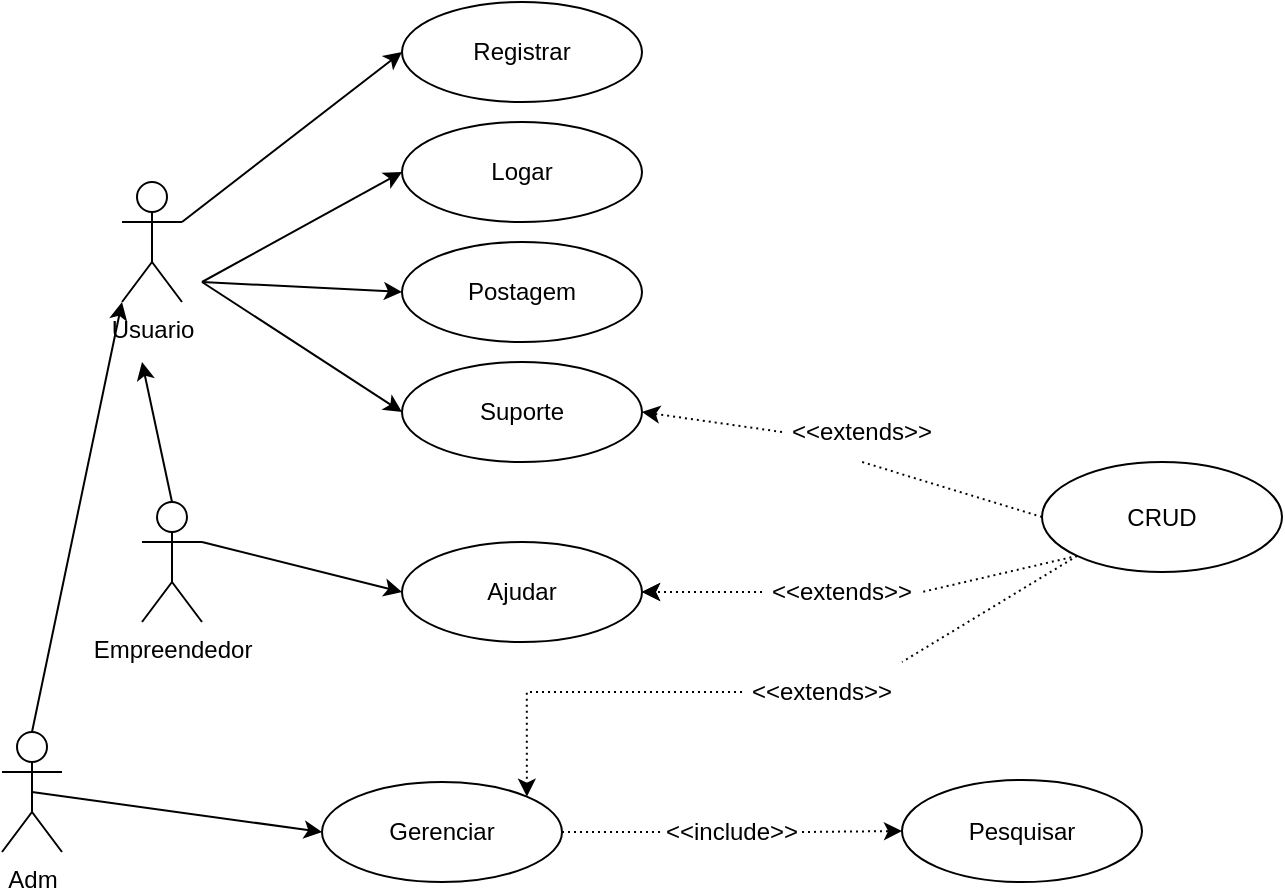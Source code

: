 <mxfile version="20.0.1" type="github">
  <diagram id="C5RBs43oDa-KdzZeNtuy" name="Page-1">
    <mxGraphModel dx="868" dy="431" grid="1" gridSize="10" guides="1" tooltips="1" connect="1" arrows="1" fold="1" page="1" pageScale="1" pageWidth="827" pageHeight="1169" math="0" shadow="0">
      <root>
        <mxCell id="WIyWlLk6GJQsqaUBKTNV-0" />
        <mxCell id="WIyWlLk6GJQsqaUBKTNV-1" parent="WIyWlLk6GJQsqaUBKTNV-0" />
        <mxCell id="YiZLs2Q_2h2SkTpLtw9B-10" value="Usuario" style="shape=umlActor;verticalLabelPosition=bottom;verticalAlign=top;html=1;outlineConnect=0;" parent="WIyWlLk6GJQsqaUBKTNV-1" vertex="1">
          <mxGeometry x="120" y="200" width="30" height="60" as="geometry" />
        </mxCell>
        <mxCell id="YiZLs2Q_2h2SkTpLtw9B-11" value="Adm" style="shape=umlActor;verticalLabelPosition=bottom;verticalAlign=top;html=1;outlineConnect=0;" parent="WIyWlLk6GJQsqaUBKTNV-1" vertex="1">
          <mxGeometry x="60" y="475" width="30" height="60" as="geometry" />
        </mxCell>
        <mxCell id="YiZLs2Q_2h2SkTpLtw9B-13" value="Registrar" style="ellipse;whiteSpace=wrap;html=1;verticalAlign=middle;align=center;" parent="WIyWlLk6GJQsqaUBKTNV-1" vertex="1">
          <mxGeometry x="260" y="110" width="120" height="50" as="geometry" />
        </mxCell>
        <mxCell id="YiZLs2Q_2h2SkTpLtw9B-18" value="Logar" style="ellipse;whiteSpace=wrap;html=1;" parent="WIyWlLk6GJQsqaUBKTNV-1" vertex="1">
          <mxGeometry x="260" y="170" width="120" height="50" as="geometry" />
        </mxCell>
        <mxCell id="YiZLs2Q_2h2SkTpLtw9B-22" value="Postagem" style="ellipse;whiteSpace=wrap;html=1;" parent="WIyWlLk6GJQsqaUBKTNV-1" vertex="1">
          <mxGeometry x="260" y="230" width="120" height="50" as="geometry" />
        </mxCell>
        <mxCell id="YiZLs2Q_2h2SkTpLtw9B-27" value="Suporte" style="ellipse;whiteSpace=wrap;html=1;" parent="WIyWlLk6GJQsqaUBKTNV-1" vertex="1">
          <mxGeometry x="260" y="290" width="120" height="50" as="geometry" />
        </mxCell>
        <mxCell id="YiZLs2Q_2h2SkTpLtw9B-28" value="Empreendedor" style="shape=umlActor;verticalLabelPosition=bottom;verticalAlign=top;html=1;outlineConnect=0;" parent="WIyWlLk6GJQsqaUBKTNV-1" vertex="1">
          <mxGeometry x="130" y="360" width="30" height="60" as="geometry" />
        </mxCell>
        <mxCell id="YiZLs2Q_2h2SkTpLtw9B-33" value="" style="endArrow=classic;html=1;rounded=0;exitX=0.5;exitY=0;exitDx=0;exitDy=0;exitPerimeter=0;entryX=0;entryY=1;entryDx=0;entryDy=0;entryPerimeter=0;" parent="WIyWlLk6GJQsqaUBKTNV-1" source="YiZLs2Q_2h2SkTpLtw9B-11" target="YiZLs2Q_2h2SkTpLtw9B-10" edge="1">
          <mxGeometry width="50" height="50" relative="1" as="geometry">
            <mxPoint x="60" y="420" as="sourcePoint" />
            <mxPoint x="110" y="290" as="targetPoint" />
          </mxGeometry>
        </mxCell>
        <mxCell id="YiZLs2Q_2h2SkTpLtw9B-36" value="" style="endArrow=classic;html=1;rounded=0;entryX=0;entryY=0.5;entryDx=0;entryDy=0;exitX=1;exitY=0.333;exitDx=0;exitDy=0;exitPerimeter=0;" parent="WIyWlLk6GJQsqaUBKTNV-1" source="YiZLs2Q_2h2SkTpLtw9B-10" target="YiZLs2Q_2h2SkTpLtw9B-13" edge="1">
          <mxGeometry width="50" height="50" relative="1" as="geometry">
            <mxPoint x="160" y="225" as="sourcePoint" />
            <mxPoint x="210" y="175" as="targetPoint" />
          </mxGeometry>
        </mxCell>
        <mxCell id="YiZLs2Q_2h2SkTpLtw9B-37" value="" style="endArrow=classic;html=1;rounded=0;entryX=0;entryY=0.5;entryDx=0;entryDy=0;" parent="WIyWlLk6GJQsqaUBKTNV-1" target="YiZLs2Q_2h2SkTpLtw9B-18" edge="1">
          <mxGeometry width="50" height="50" relative="1" as="geometry">
            <mxPoint x="160" y="250" as="sourcePoint" />
            <mxPoint x="210" y="200" as="targetPoint" />
            <Array as="points" />
          </mxGeometry>
        </mxCell>
        <mxCell id="YiZLs2Q_2h2SkTpLtw9B-38" value="" style="endArrow=classic;html=1;rounded=0;entryX=0;entryY=0.5;entryDx=0;entryDy=0;" parent="WIyWlLk6GJQsqaUBKTNV-1" target="YiZLs2Q_2h2SkTpLtw9B-22" edge="1">
          <mxGeometry width="50" height="50" relative="1" as="geometry">
            <mxPoint x="160" y="250" as="sourcePoint" />
            <mxPoint x="210" y="200" as="targetPoint" />
          </mxGeometry>
        </mxCell>
        <mxCell id="YiZLs2Q_2h2SkTpLtw9B-39" value="" style="endArrow=classic;html=1;rounded=0;entryX=0;entryY=0.5;entryDx=0;entryDy=0;" parent="WIyWlLk6GJQsqaUBKTNV-1" target="YiZLs2Q_2h2SkTpLtw9B-27" edge="1">
          <mxGeometry width="50" height="50" relative="1" as="geometry">
            <mxPoint x="160" y="250" as="sourcePoint" />
            <mxPoint x="430" y="300" as="targetPoint" />
          </mxGeometry>
        </mxCell>
        <mxCell id="YiZLs2Q_2h2SkTpLtw9B-40" value="Ajudar" style="ellipse;whiteSpace=wrap;html=1;" parent="WIyWlLk6GJQsqaUBKTNV-1" vertex="1">
          <mxGeometry x="260" y="380" width="120" height="50" as="geometry" />
        </mxCell>
        <mxCell id="YiZLs2Q_2h2SkTpLtw9B-41" value="" style="endArrow=classic;html=1;rounded=0;exitX=1;exitY=0.333;exitDx=0;exitDy=0;exitPerimeter=0;entryX=0;entryY=0.5;entryDx=0;entryDy=0;" parent="WIyWlLk6GJQsqaUBKTNV-1" source="YiZLs2Q_2h2SkTpLtw9B-28" target="YiZLs2Q_2h2SkTpLtw9B-40" edge="1">
          <mxGeometry width="50" height="50" relative="1" as="geometry">
            <mxPoint x="380" y="350" as="sourcePoint" />
            <mxPoint x="430" y="300" as="targetPoint" />
          </mxGeometry>
        </mxCell>
        <mxCell id="YiZLs2Q_2h2SkTpLtw9B-42" value="Gerenciar" style="ellipse;whiteSpace=wrap;html=1;" parent="WIyWlLk6GJQsqaUBKTNV-1" vertex="1">
          <mxGeometry x="220" y="500" width="120" height="50" as="geometry" />
        </mxCell>
        <mxCell id="YiZLs2Q_2h2SkTpLtw9B-43" value="" style="endArrow=classic;html=1;rounded=0;exitX=0.5;exitY=0;exitDx=0;exitDy=0;exitPerimeter=0;" parent="WIyWlLk6GJQsqaUBKTNV-1" source="YiZLs2Q_2h2SkTpLtw9B-28" edge="1">
          <mxGeometry width="50" height="50" relative="1" as="geometry">
            <mxPoint x="380" y="410" as="sourcePoint" />
            <mxPoint x="130" y="290" as="targetPoint" />
          </mxGeometry>
        </mxCell>
        <mxCell id="YiZLs2Q_2h2SkTpLtw9B-44" value="" style="endArrow=classic;html=1;rounded=0;exitX=0.5;exitY=0.5;exitDx=0;exitDy=0;exitPerimeter=0;entryX=0;entryY=0.5;entryDx=0;entryDy=0;" parent="WIyWlLk6GJQsqaUBKTNV-1" source="YiZLs2Q_2h2SkTpLtw9B-11" target="YiZLs2Q_2h2SkTpLtw9B-42" edge="1">
          <mxGeometry width="50" height="50" relative="1" as="geometry">
            <mxPoint x="380" y="410" as="sourcePoint" />
            <mxPoint x="430" y="360" as="targetPoint" />
          </mxGeometry>
        </mxCell>
        <mxCell id="YiZLs2Q_2h2SkTpLtw9B-51" value="Pesquisar" style="ellipse;whiteSpace=wrap;html=1;" parent="WIyWlLk6GJQsqaUBKTNV-1" vertex="1">
          <mxGeometry x="510" y="499" width="120" height="51" as="geometry" />
        </mxCell>
        <mxCell id="YiZLs2Q_2h2SkTpLtw9B-52" value="CRUD" style="ellipse;whiteSpace=wrap;html=1;" parent="WIyWlLk6GJQsqaUBKTNV-1" vertex="1">
          <mxGeometry x="580" y="340" width="120" height="55" as="geometry" />
        </mxCell>
        <mxCell id="YiZLs2Q_2h2SkTpLtw9B-54" value="" style="endArrow=classic;html=1;rounded=0;dashed=1;dashPattern=1 2;entryX=1;entryY=0.5;entryDx=0;entryDy=0;exitX=0;exitY=0.5;exitDx=0;exitDy=0;startArrow=none;" parent="WIyWlLk6GJQsqaUBKTNV-1" source="YiZLs2Q_2h2SkTpLtw9B-56" target="YiZLs2Q_2h2SkTpLtw9B-27" edge="1">
          <mxGeometry width="50" height="50" relative="1" as="geometry">
            <mxPoint x="380" y="470" as="sourcePoint" />
            <mxPoint x="430" y="420" as="targetPoint" />
          </mxGeometry>
        </mxCell>
        <mxCell id="YiZLs2Q_2h2SkTpLtw9B-55" value="" style="endArrow=classic;html=1;rounded=0;dashed=1;dashPattern=1 2;exitX=0;exitY=0.5;exitDx=0;exitDy=0;entryX=1;entryY=0.5;entryDx=0;entryDy=0;startArrow=none;" parent="WIyWlLk6GJQsqaUBKTNV-1" source="YiZLs2Q_2h2SkTpLtw9B-58" target="YiZLs2Q_2h2SkTpLtw9B-40" edge="1">
          <mxGeometry width="50" height="50" relative="1" as="geometry">
            <mxPoint x="380" y="470" as="sourcePoint" />
            <mxPoint x="430" y="420" as="targetPoint" />
          </mxGeometry>
        </mxCell>
        <mxCell id="YiZLs2Q_2h2SkTpLtw9B-56" value="&amp;lt;&amp;lt;extends&amp;gt;&amp;gt;" style="text;html=1;strokeColor=none;fillColor=none;align=center;verticalAlign=middle;whiteSpace=wrap;rounded=0;" parent="WIyWlLk6GJQsqaUBKTNV-1" vertex="1">
          <mxGeometry x="450" y="310" width="80" height="30" as="geometry" />
        </mxCell>
        <mxCell id="YiZLs2Q_2h2SkTpLtw9B-57" value="" style="endArrow=none;html=1;rounded=0;dashed=1;dashPattern=1 2;entryX=0.5;entryY=1;entryDx=0;entryDy=0;exitX=0;exitY=0.5;exitDx=0;exitDy=0;" parent="WIyWlLk6GJQsqaUBKTNV-1" source="YiZLs2Q_2h2SkTpLtw9B-52" target="YiZLs2Q_2h2SkTpLtw9B-56" edge="1">
          <mxGeometry width="50" height="50" relative="1" as="geometry">
            <mxPoint x="540" y="337.5" as="sourcePoint" />
            <mxPoint x="380" y="315" as="targetPoint" />
          </mxGeometry>
        </mxCell>
        <mxCell id="YiZLs2Q_2h2SkTpLtw9B-60" value="" style="edgeStyle=orthogonalEdgeStyle;rounded=0;orthogonalLoop=1;jettySize=auto;html=1;dashed=1;dashPattern=1 2;" parent="WIyWlLk6GJQsqaUBKTNV-1" source="YiZLs2Q_2h2SkTpLtw9B-58" target="YiZLs2Q_2h2SkTpLtw9B-40" edge="1">
          <mxGeometry relative="1" as="geometry" />
        </mxCell>
        <mxCell id="YiZLs2Q_2h2SkTpLtw9B-58" value="&amp;lt;&amp;lt;extends&amp;gt;&amp;gt;" style="text;html=1;strokeColor=none;fillColor=none;align=center;verticalAlign=middle;whiteSpace=wrap;rounded=0;" parent="WIyWlLk6GJQsqaUBKTNV-1" vertex="1">
          <mxGeometry x="440" y="390" width="80" height="30" as="geometry" />
        </mxCell>
        <mxCell id="YiZLs2Q_2h2SkTpLtw9B-59" value="" style="endArrow=none;html=1;rounded=0;dashed=1;dashPattern=1 2;exitX=0;exitY=1;exitDx=0;exitDy=0;entryX=1;entryY=0.5;entryDx=0;entryDy=0;" parent="WIyWlLk6GJQsqaUBKTNV-1" source="YiZLs2Q_2h2SkTpLtw9B-52" target="YiZLs2Q_2h2SkTpLtw9B-58" edge="1">
          <mxGeometry width="50" height="50" relative="1" as="geometry">
            <mxPoint x="587.186" y="411.766" as="sourcePoint" />
            <mxPoint x="380" y="405" as="targetPoint" />
          </mxGeometry>
        </mxCell>
        <mxCell id="YiZLs2Q_2h2SkTpLtw9B-62" value="" style="endArrow=classic;html=1;rounded=0;dashed=1;dashPattern=1 2;entryX=0;entryY=0.5;entryDx=0;entryDy=0;exitX=1;exitY=0.5;exitDx=0;exitDy=0;startArrow=none;" parent="WIyWlLk6GJQsqaUBKTNV-1" source="YiZLs2Q_2h2SkTpLtw9B-46" target="YiZLs2Q_2h2SkTpLtw9B-51" edge="1">
          <mxGeometry width="50" height="50" relative="1" as="geometry">
            <mxPoint x="380" y="530" as="sourcePoint" />
            <mxPoint x="430" y="480" as="targetPoint" />
            <Array as="points" />
          </mxGeometry>
        </mxCell>
        <mxCell id="YiZLs2Q_2h2SkTpLtw9B-46" value="&amp;lt;&amp;lt;include&amp;gt;&amp;gt;" style="text;html=1;strokeColor=none;fillColor=none;align=center;verticalAlign=middle;whiteSpace=wrap;rounded=0;rotation=0;" parent="WIyWlLk6GJQsqaUBKTNV-1" vertex="1">
          <mxGeometry x="390" y="510" width="70" height="30" as="geometry" />
        </mxCell>
        <mxCell id="YiZLs2Q_2h2SkTpLtw9B-63" value="" style="endArrow=none;html=1;rounded=0;dashed=1;dashPattern=1 2;entryX=0;entryY=0.5;entryDx=0;entryDy=0;exitX=1;exitY=0.5;exitDx=0;exitDy=0;" parent="WIyWlLk6GJQsqaUBKTNV-1" source="YiZLs2Q_2h2SkTpLtw9B-42" target="YiZLs2Q_2h2SkTpLtw9B-46" edge="1">
          <mxGeometry width="50" height="50" relative="1" as="geometry">
            <mxPoint x="340" y="525" as="sourcePoint" />
            <mxPoint x="530" y="515.5" as="targetPoint" />
            <Array as="points" />
          </mxGeometry>
        </mxCell>
        <mxCell id="SzJWAZGeOMJifV-6WEqR-2" value="&amp;lt;&amp;lt;extends&amp;gt;&amp;gt;" style="text;html=1;strokeColor=none;fillColor=none;align=center;verticalAlign=middle;whiteSpace=wrap;rounded=0;" vertex="1" parent="WIyWlLk6GJQsqaUBKTNV-1">
          <mxGeometry x="430" y="440" width="80" height="30" as="geometry" />
        </mxCell>
        <mxCell id="SzJWAZGeOMJifV-6WEqR-5" value="" style="endArrow=none;html=1;rounded=0;dashed=1;dashPattern=1 2;exitX=0;exitY=1;exitDx=0;exitDy=0;entryX=1;entryY=0;entryDx=0;entryDy=0;" edge="1" parent="WIyWlLk6GJQsqaUBKTNV-1" source="YiZLs2Q_2h2SkTpLtw9B-52" target="SzJWAZGeOMJifV-6WEqR-2">
          <mxGeometry width="50" height="50" relative="1" as="geometry">
            <mxPoint x="607.186" y="396.766" as="sourcePoint" />
            <mxPoint x="530" y="415" as="targetPoint" />
          </mxGeometry>
        </mxCell>
        <mxCell id="SzJWAZGeOMJifV-6WEqR-6" value="" style="edgeStyle=orthogonalEdgeStyle;rounded=0;orthogonalLoop=1;jettySize=auto;html=1;dashed=1;dashPattern=1 2;exitX=0;exitY=0.5;exitDx=0;exitDy=0;entryX=1;entryY=0;entryDx=0;entryDy=0;" edge="1" parent="WIyWlLk6GJQsqaUBKTNV-1" source="SzJWAZGeOMJifV-6WEqR-2" target="YiZLs2Q_2h2SkTpLtw9B-42">
          <mxGeometry relative="1" as="geometry">
            <mxPoint x="380" y="504.5" as="sourcePoint" />
            <mxPoint x="320" y="504.5" as="targetPoint" />
            <Array as="points">
              <mxPoint x="322" y="455" />
            </Array>
          </mxGeometry>
        </mxCell>
      </root>
    </mxGraphModel>
  </diagram>
</mxfile>
